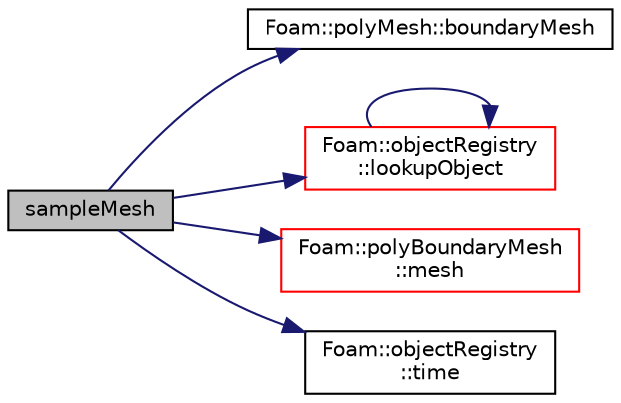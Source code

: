 digraph "sampleMesh"
{
  bgcolor="transparent";
  edge [fontname="Helvetica",fontsize="10",labelfontname="Helvetica",labelfontsize="10"];
  node [fontname="Helvetica",fontsize="10",shape=record];
  rankdir="LR";
  Node3421 [label="sampleMesh",height=0.2,width=0.4,color="black", fillcolor="grey75", style="filled", fontcolor="black"];
  Node3421 -> Node3422 [color="midnightblue",fontsize="10",style="solid",fontname="Helvetica"];
  Node3422 [label="Foam::polyMesh::boundaryMesh",height=0.2,width=0.4,color="black",URL="$a28565.html#a9f2b68c134340291eda6197f47f25484",tooltip="Return boundary mesh. "];
  Node3421 -> Node3423 [color="midnightblue",fontsize="10",style="solid",fontname="Helvetica"];
  Node3423 [label="Foam::objectRegistry\l::lookupObject",height=0.2,width=0.4,color="red",URL="$a27433.html#a8b49296f8410366342c524250612c2aa",tooltip="Lookup and return the object of the given Type. "];
  Node3423 -> Node3423 [color="midnightblue",fontsize="10",style="solid",fontname="Helvetica"];
  Node3421 -> Node3474 [color="midnightblue",fontsize="10",style="solid",fontname="Helvetica"];
  Node3474 [label="Foam::polyBoundaryMesh\l::mesh",height=0.2,width=0.4,color="red",URL="$a28557.html#ae78c91f8ff731c07ccc4351d9fe861ba",tooltip="Return the mesh reference. "];
  Node3421 -> Node3595 [color="midnightblue",fontsize="10",style="solid",fontname="Helvetica"];
  Node3595 [label="Foam::objectRegistry\l::time",height=0.2,width=0.4,color="black",URL="$a27433.html#a0d94096809fe3376b29a2a29ca11bb18",tooltip="Return time. "];
}
